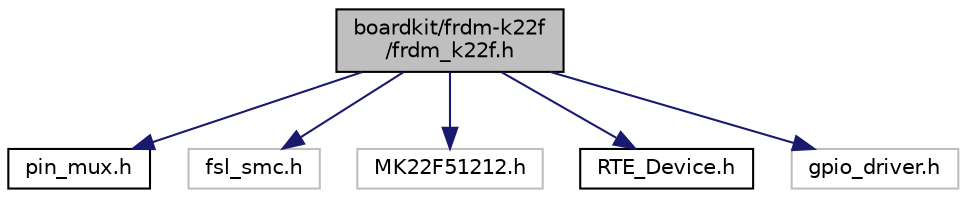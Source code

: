 digraph "boardkit/frdm-k22f/frdm_k22f.h"
{
  edge [fontname="Helvetica",fontsize="10",labelfontname="Helvetica",labelfontsize="10"];
  node [fontname="Helvetica",fontsize="10",shape=record];
  Node0 [label="boardkit/frdm-k22f\l/frdm_k22f.h",height=0.2,width=0.4,color="black", fillcolor="grey75", style="filled", fontcolor="black"];
  Node0 -> Node1 [color="midnightblue",fontsize="10",style="solid",fontname="Helvetica"];
  Node1 [label="pin_mux.h",height=0.2,width=0.4,color="black", fillcolor="white", style="filled",URL="$frdm-k22f_2pin__mux_8h.html"];
  Node0 -> Node2 [color="midnightblue",fontsize="10",style="solid",fontname="Helvetica"];
  Node2 [label="fsl_smc.h",height=0.2,width=0.4,color="grey75", fillcolor="white", style="filled"];
  Node0 -> Node3 [color="midnightblue",fontsize="10",style="solid",fontname="Helvetica"];
  Node3 [label="MK22F51212.h",height=0.2,width=0.4,color="grey75", fillcolor="white", style="filled"];
  Node0 -> Node4 [color="midnightblue",fontsize="10",style="solid",fontname="Helvetica"];
  Node4 [label="RTE_Device.h",height=0.2,width=0.4,color="black", fillcolor="white", style="filled",URL="$frdm-k22f_2_r_t_e___device_8h.html"];
  Node0 -> Node5 [color="midnightblue",fontsize="10",style="solid",fontname="Helvetica"];
  Node5 [label="gpio_driver.h",height=0.2,width=0.4,color="grey75", fillcolor="white", style="filled"];
}

